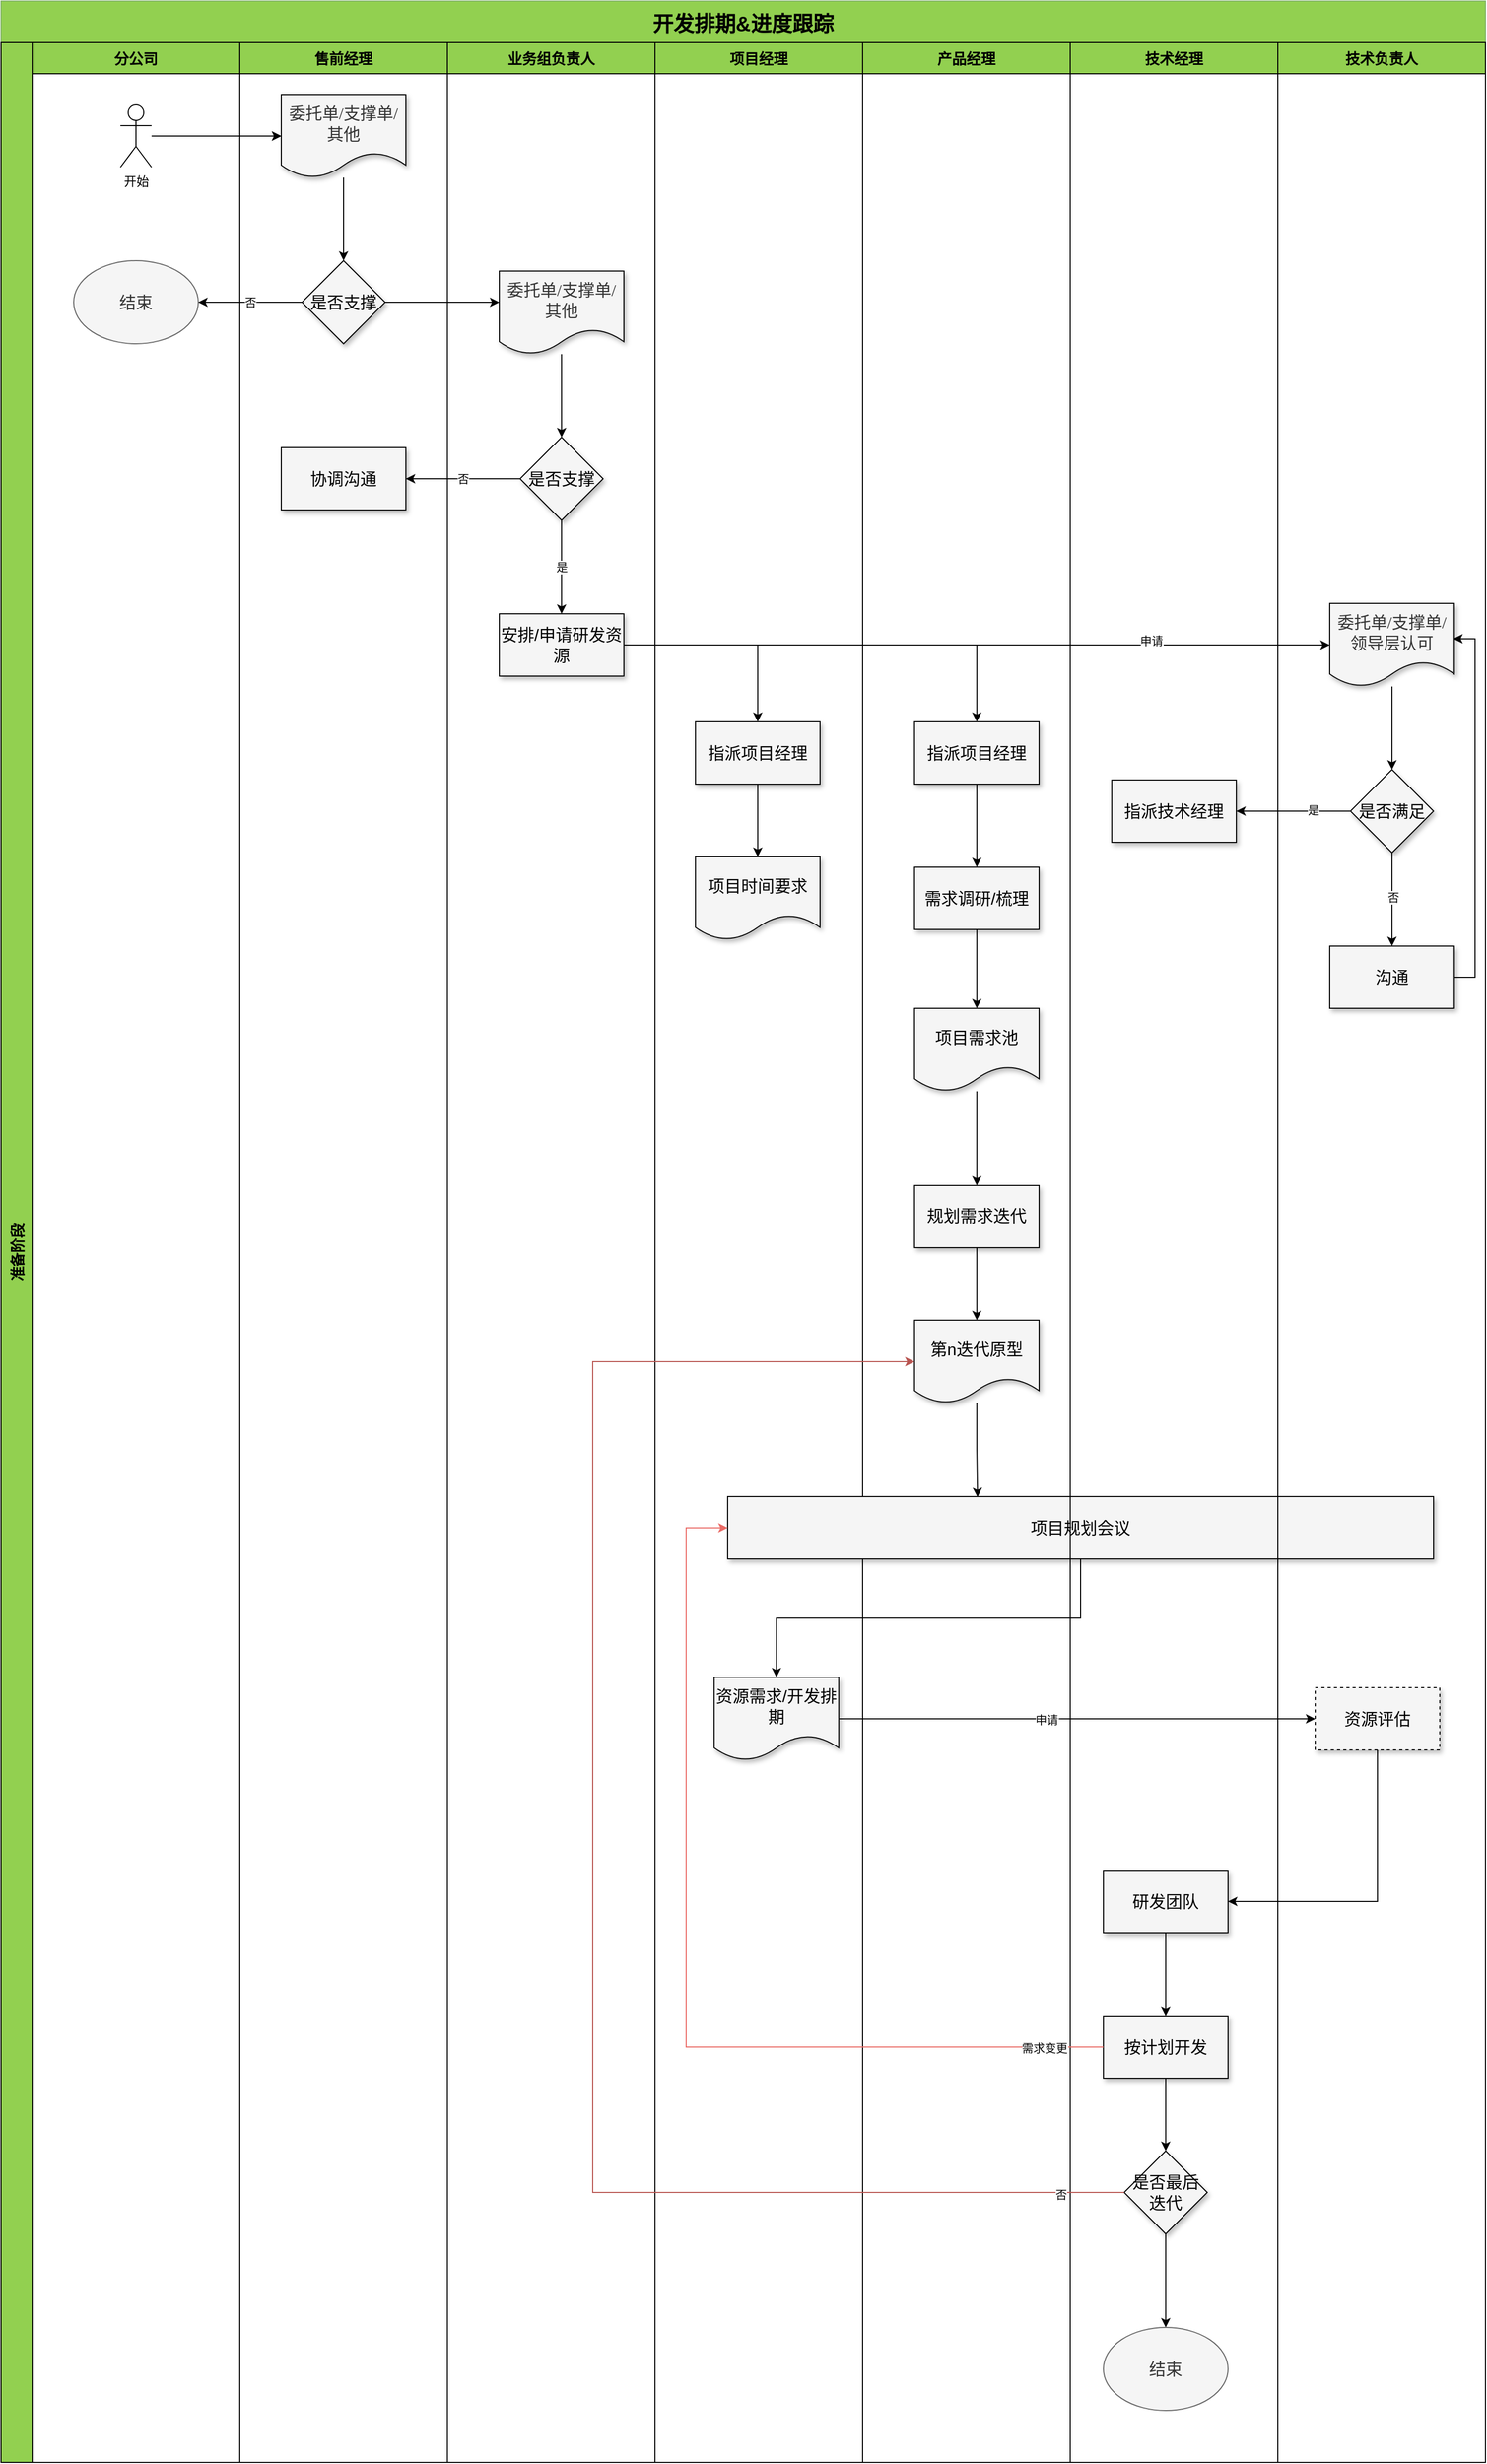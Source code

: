 <mxfile version="21.3.7" type="github">
  <diagram id="Nbi2OOFG4A7icGLgDpQb" name="第 1 页">
    <mxGraphModel dx="1434" dy="807" grid="1" gridSize="10" guides="1" tooltips="1" connect="1" arrows="1" fold="1" page="1" pageScale="1" pageWidth="827" pageHeight="1169" background="none" math="0" shadow="0">
      <root>
        <mxCell id="0" />
        <mxCell id="1" parent="0" />
        <mxCell id="kk27pRFW-uQP8ShshRhL-2" value="开发排期&amp;进度跟踪" style="swimlane;childLayout=stackLayout;resizeParent=1;resizeParentMax=0;horizontal=1;startSize=40;horizontalStack=0;fillColor=#92D050;strokeColor=#82b366;fontSize=20;spacingTop=4;spacingBottom=4;swimlaneFillColor=none;arcSize=15;perimeterSpacing=0;gradientColor=none;spacing=2;" parent="1" vertex="1">
          <mxGeometry x="20" y="60" width="1430" height="2370" as="geometry">
            <mxRectangle x="220" y="250" width="100" height="30" as="alternateBounds" />
          </mxGeometry>
        </mxCell>
        <mxCell id="kk27pRFW-uQP8ShshRhL-3" value="准备阶段" style="swimlane;startSize=30;horizontal=0;fillColor=#92D050;fontSize=14;" parent="kk27pRFW-uQP8ShshRhL-2" vertex="1">
          <mxGeometry y="40" width="1430" height="2330" as="geometry" />
        </mxCell>
        <mxCell id="OawIMf_CP--zUOg47wnV-12" value="分公司" style="swimlane;startSize=30;fillColor=#92D050;fontSize=14;" parent="kk27pRFW-uQP8ShshRhL-3" vertex="1">
          <mxGeometry x="30" width="200" height="2330" as="geometry" />
        </mxCell>
        <mxCell id="3Ep8Qb1cGVb_W9g0E4yR-1" value="开始" style="shape=umlActor;verticalLabelPosition=bottom;verticalAlign=top;html=1;outlineConnect=0;" vertex="1" parent="OawIMf_CP--zUOg47wnV-12">
          <mxGeometry x="85" y="60" width="30" height="60" as="geometry" />
        </mxCell>
        <mxCell id="3Ep8Qb1cGVb_W9g0E4yR-24" value="结束" style="ellipse;whiteSpace=wrap;html=1;fillColor=#f5f5f5;fontColor=#333333;strokeColor=#666666;fontSize=16;" vertex="1" parent="OawIMf_CP--zUOg47wnV-12">
          <mxGeometry x="40" y="210" width="120" height="80" as="geometry" />
        </mxCell>
        <mxCell id="3Ep8Qb1cGVb_W9g0E4yR-5" value="售前经理" style="swimlane;startSize=30;fillColor=#92D050;fontSize=14;" vertex="1" parent="kk27pRFW-uQP8ShshRhL-3">
          <mxGeometry x="230" width="200" height="2330" as="geometry" />
        </mxCell>
        <mxCell id="3Ep8Qb1cGVb_W9g0E4yR-23" value="" style="edgeStyle=orthogonalEdgeStyle;rounded=0;orthogonalLoop=1;jettySize=auto;html=1;" edge="1" parent="3Ep8Qb1cGVb_W9g0E4yR-5" source="OPbE7t7HaxnLKORAEwCf-114" target="3Ep8Qb1cGVb_W9g0E4yR-22">
          <mxGeometry relative="1" as="geometry" />
        </mxCell>
        <mxCell id="OPbE7t7HaxnLKORAEwCf-114" value="&lt;font face=&quot;Microsoft YaHei-2&quot; color=&quot;#333333&quot;&gt;&lt;span style=&quot;font-size: 16px;&quot;&gt;委托单/支撑单/其他&lt;/span&gt;&lt;/font&gt;" style="shape=document;whiteSpace=wrap;html=1;boundedLbl=1;shadow=1;sketch=0;fontSize=12;fontColor=#FFC000;fillColor=#F5F5F5;" parent="3Ep8Qb1cGVb_W9g0E4yR-5" vertex="1">
          <mxGeometry x="40" y="50" width="120" height="80" as="geometry" />
        </mxCell>
        <mxCell id="3Ep8Qb1cGVb_W9g0E4yR-22" value="是否支撑" style="rhombus;whiteSpace=wrap;html=1;fillColor=#F5F5F5;fontColor=#000000;shadow=1;sketch=0;fontSize=16;" vertex="1" parent="3Ep8Qb1cGVb_W9g0E4yR-5">
          <mxGeometry x="60" y="210" width="80" height="80" as="geometry" />
        </mxCell>
        <mxCell id="3Ep8Qb1cGVb_W9g0E4yR-92" value="协调沟通" style="whiteSpace=wrap;html=1;fontSize=16;fillColor=#F5F5F5;fontColor=#000000;shadow=1;sketch=0;" vertex="1" parent="3Ep8Qb1cGVb_W9g0E4yR-5">
          <mxGeometry x="40" y="390" width="120" height="60" as="geometry" />
        </mxCell>
        <mxCell id="3Ep8Qb1cGVb_W9g0E4yR-10" value="业务组负责人" style="swimlane;startSize=30;fillColor=#92D050;fontSize=14;" vertex="1" parent="kk27pRFW-uQP8ShshRhL-3">
          <mxGeometry x="430" width="200" height="2330" as="geometry" />
        </mxCell>
        <mxCell id="3Ep8Qb1cGVb_W9g0E4yR-31" value="" style="edgeStyle=orthogonalEdgeStyle;rounded=0;orthogonalLoop=1;jettySize=auto;html=1;" edge="1" parent="3Ep8Qb1cGVb_W9g0E4yR-10" source="3Ep8Qb1cGVb_W9g0E4yR-28" target="3Ep8Qb1cGVb_W9g0E4yR-30">
          <mxGeometry relative="1" as="geometry" />
        </mxCell>
        <mxCell id="3Ep8Qb1cGVb_W9g0E4yR-28" value="&lt;font face=&quot;Microsoft YaHei-2&quot; color=&quot;#333333&quot;&gt;&lt;span style=&quot;font-size: 16px;&quot;&gt;委托单/支撑单/其他&lt;/span&gt;&lt;/font&gt;" style="shape=document;whiteSpace=wrap;html=1;boundedLbl=1;shadow=1;sketch=0;fontSize=12;fontColor=#FFC000;fillColor=#F5F5F5;" vertex="1" parent="3Ep8Qb1cGVb_W9g0E4yR-10">
          <mxGeometry x="50" y="220" width="120" height="80" as="geometry" />
        </mxCell>
        <mxCell id="3Ep8Qb1cGVb_W9g0E4yR-35" value="是" style="edgeStyle=orthogonalEdgeStyle;rounded=0;orthogonalLoop=1;jettySize=auto;html=1;" edge="1" parent="3Ep8Qb1cGVb_W9g0E4yR-10" source="3Ep8Qb1cGVb_W9g0E4yR-30" target="3Ep8Qb1cGVb_W9g0E4yR-34">
          <mxGeometry relative="1" as="geometry" />
        </mxCell>
        <mxCell id="3Ep8Qb1cGVb_W9g0E4yR-30" value="是否支撑" style="rhombus;whiteSpace=wrap;html=1;fillColor=#F5F5F5;fontColor=#000000;shadow=1;sketch=0;fontSize=16;" vertex="1" parent="3Ep8Qb1cGVb_W9g0E4yR-10">
          <mxGeometry x="70" y="380" width="80" height="80" as="geometry" />
        </mxCell>
        <mxCell id="3Ep8Qb1cGVb_W9g0E4yR-34" value="安排/申请研发资源" style="whiteSpace=wrap;html=1;fontSize=16;fillColor=#F5F5F5;fontColor=#000000;shadow=1;sketch=0;" vertex="1" parent="3Ep8Qb1cGVb_W9g0E4yR-10">
          <mxGeometry x="50" y="550" width="120" height="60" as="geometry" />
        </mxCell>
        <mxCell id="3Ep8Qb1cGVb_W9g0E4yR-11" value="项目经理" style="swimlane;startSize=30;fillColor=#92D050;fontSize=14;" vertex="1" parent="kk27pRFW-uQP8ShshRhL-3">
          <mxGeometry x="630" width="200" height="2330" as="geometry" />
        </mxCell>
        <mxCell id="3Ep8Qb1cGVb_W9g0E4yR-56" value="" style="edgeStyle=orthogonalEdgeStyle;rounded=0;orthogonalLoop=1;jettySize=auto;html=1;" edge="1" parent="3Ep8Qb1cGVb_W9g0E4yR-11" source="3Ep8Qb1cGVb_W9g0E4yR-36" target="3Ep8Qb1cGVb_W9g0E4yR-55">
          <mxGeometry relative="1" as="geometry" />
        </mxCell>
        <mxCell id="3Ep8Qb1cGVb_W9g0E4yR-36" value="指派项目经理" style="whiteSpace=wrap;html=1;fontSize=16;fillColor=#F5F5F5;fontColor=#000000;shadow=1;sketch=0;" vertex="1" parent="3Ep8Qb1cGVb_W9g0E4yR-11">
          <mxGeometry x="39" y="654" width="120" height="60" as="geometry" />
        </mxCell>
        <mxCell id="3Ep8Qb1cGVb_W9g0E4yR-55" value="项目时间要求" style="shape=document;whiteSpace=wrap;html=1;boundedLbl=1;fontSize=16;fillColor=#F5F5F5;fontColor=#000000;shadow=1;sketch=0;" vertex="1" parent="3Ep8Qb1cGVb_W9g0E4yR-11">
          <mxGeometry x="39" y="784" width="120" height="80" as="geometry" />
        </mxCell>
        <mxCell id="3Ep8Qb1cGVb_W9g0E4yR-57" value="资源需求/开发排期" style="shape=document;whiteSpace=wrap;html=1;boundedLbl=1;fontSize=16;fillColor=#F5F5F5;fontColor=#000000;shadow=1;sketch=0;" vertex="1" parent="3Ep8Qb1cGVb_W9g0E4yR-11">
          <mxGeometry x="57" y="1574" width="120" height="80" as="geometry" />
        </mxCell>
        <mxCell id="3Ep8Qb1cGVb_W9g0E4yR-12" value="产品经理" style="swimlane;startSize=30;fillColor=#92D050;fontSize=14;" vertex="1" parent="kk27pRFW-uQP8ShshRhL-3">
          <mxGeometry x="830" width="200" height="2330" as="geometry" />
        </mxCell>
        <mxCell id="3Ep8Qb1cGVb_W9g0E4yR-42" value="" style="edgeStyle=orthogonalEdgeStyle;rounded=0;orthogonalLoop=1;jettySize=auto;html=1;" edge="1" parent="3Ep8Qb1cGVb_W9g0E4yR-12" source="3Ep8Qb1cGVb_W9g0E4yR-37" target="3Ep8Qb1cGVb_W9g0E4yR-41">
          <mxGeometry relative="1" as="geometry" />
        </mxCell>
        <mxCell id="3Ep8Qb1cGVb_W9g0E4yR-37" value="指派项目经理" style="whiteSpace=wrap;html=1;fontSize=16;fillColor=#F5F5F5;fontColor=#000000;shadow=1;sketch=0;" vertex="1" parent="3Ep8Qb1cGVb_W9g0E4yR-12">
          <mxGeometry x="50" y="654" width="120" height="60" as="geometry" />
        </mxCell>
        <mxCell id="3Ep8Qb1cGVb_W9g0E4yR-62" style="edgeStyle=orthogonalEdgeStyle;rounded=0;orthogonalLoop=1;jettySize=auto;html=1;exitX=0.5;exitY=1;exitDx=0;exitDy=0;entryX=0.5;entryY=0;entryDx=0;entryDy=0;" edge="1" parent="3Ep8Qb1cGVb_W9g0E4yR-12" source="3Ep8Qb1cGVb_W9g0E4yR-41" target="3Ep8Qb1cGVb_W9g0E4yR-43">
          <mxGeometry relative="1" as="geometry" />
        </mxCell>
        <mxCell id="3Ep8Qb1cGVb_W9g0E4yR-41" value="需求调研/梳理" style="whiteSpace=wrap;html=1;fontSize=16;fillColor=#F5F5F5;fontColor=#000000;shadow=1;sketch=0;" vertex="1" parent="3Ep8Qb1cGVb_W9g0E4yR-12">
          <mxGeometry x="50" y="794" width="120" height="60" as="geometry" />
        </mxCell>
        <mxCell id="3Ep8Qb1cGVb_W9g0E4yR-64" value="" style="edgeStyle=orthogonalEdgeStyle;rounded=0;orthogonalLoop=1;jettySize=auto;html=1;" edge="1" parent="3Ep8Qb1cGVb_W9g0E4yR-12" source="3Ep8Qb1cGVb_W9g0E4yR-43" target="3Ep8Qb1cGVb_W9g0E4yR-63">
          <mxGeometry relative="1" as="geometry" />
        </mxCell>
        <mxCell id="3Ep8Qb1cGVb_W9g0E4yR-43" value="项目需求池" style="shape=document;whiteSpace=wrap;html=1;boundedLbl=1;fontSize=16;fillColor=#F5F5F5;fontColor=#000000;shadow=1;sketch=0;" vertex="1" parent="3Ep8Qb1cGVb_W9g0E4yR-12">
          <mxGeometry x="50" y="930" width="120" height="80" as="geometry" />
        </mxCell>
        <mxCell id="3Ep8Qb1cGVb_W9g0E4yR-66" value="" style="edgeStyle=orthogonalEdgeStyle;rounded=0;orthogonalLoop=1;jettySize=auto;html=1;" edge="1" parent="3Ep8Qb1cGVb_W9g0E4yR-12" source="3Ep8Qb1cGVb_W9g0E4yR-63" target="3Ep8Qb1cGVb_W9g0E4yR-65">
          <mxGeometry relative="1" as="geometry" />
        </mxCell>
        <mxCell id="3Ep8Qb1cGVb_W9g0E4yR-63" value="规划需求迭代" style="whiteSpace=wrap;html=1;fontSize=16;fillColor=#F5F5F5;fontColor=#000000;shadow=1;sketch=0;" vertex="1" parent="3Ep8Qb1cGVb_W9g0E4yR-12">
          <mxGeometry x="50" y="1100" width="120" height="60" as="geometry" />
        </mxCell>
        <mxCell id="3Ep8Qb1cGVb_W9g0E4yR-68" value="" style="edgeStyle=orthogonalEdgeStyle;rounded=0;orthogonalLoop=1;jettySize=auto;html=1;entryX=0.354;entryY=0.008;entryDx=0;entryDy=0;entryPerimeter=0;" edge="1" parent="3Ep8Qb1cGVb_W9g0E4yR-12" source="3Ep8Qb1cGVb_W9g0E4yR-65" target="3Ep8Qb1cGVb_W9g0E4yR-67">
          <mxGeometry relative="1" as="geometry" />
        </mxCell>
        <mxCell id="3Ep8Qb1cGVb_W9g0E4yR-65" value="第n迭代原型" style="shape=document;whiteSpace=wrap;html=1;boundedLbl=1;fontSize=16;fillColor=#F5F5F5;fontColor=#000000;shadow=1;sketch=0;" vertex="1" parent="3Ep8Qb1cGVb_W9g0E4yR-12">
          <mxGeometry x="50" y="1230" width="120" height="80" as="geometry" />
        </mxCell>
        <mxCell id="3Ep8Qb1cGVb_W9g0E4yR-67" value="项目规划会议" style="whiteSpace=wrap;html=1;fontSize=16;fillColor=#F5F5F5;fontColor=#000000;shadow=1;sketch=0;" vertex="1" parent="3Ep8Qb1cGVb_W9g0E4yR-12">
          <mxGeometry x="-130" y="1400" width="680" height="60" as="geometry" />
        </mxCell>
        <mxCell id="3Ep8Qb1cGVb_W9g0E4yR-13" value="技术经理" style="swimlane;startSize=30;fillColor=#92D050;fontSize=14;" vertex="1" parent="kk27pRFW-uQP8ShshRhL-3">
          <mxGeometry x="1030" width="200" height="2330" as="geometry" />
        </mxCell>
        <mxCell id="3Ep8Qb1cGVb_W9g0E4yR-48" value="指派技术经理" style="whiteSpace=wrap;html=1;fontSize=16;fillColor=#F5F5F5;fontColor=#000000;shadow=1;sketch=0;" vertex="1" parent="3Ep8Qb1cGVb_W9g0E4yR-13">
          <mxGeometry x="40" y="710" width="120" height="60" as="geometry" />
        </mxCell>
        <mxCell id="3Ep8Qb1cGVb_W9g0E4yR-80" value="" style="edgeStyle=orthogonalEdgeStyle;rounded=0;orthogonalLoop=1;jettySize=auto;html=1;" edge="1" parent="3Ep8Qb1cGVb_W9g0E4yR-13" source="3Ep8Qb1cGVb_W9g0E4yR-70" target="3Ep8Qb1cGVb_W9g0E4yR-79">
          <mxGeometry relative="1" as="geometry" />
        </mxCell>
        <mxCell id="3Ep8Qb1cGVb_W9g0E4yR-70" value="研发团队" style="whiteSpace=wrap;html=1;fontSize=16;fillColor=#F5F5F5;fontColor=#000000;shadow=1;sketch=0;" vertex="1" parent="3Ep8Qb1cGVb_W9g0E4yR-13">
          <mxGeometry x="32" y="1760" width="120" height="60" as="geometry" />
        </mxCell>
        <mxCell id="3Ep8Qb1cGVb_W9g0E4yR-85" value="" style="edgeStyle=orthogonalEdgeStyle;rounded=0;orthogonalLoop=1;jettySize=auto;html=1;" edge="1" parent="3Ep8Qb1cGVb_W9g0E4yR-13" source="3Ep8Qb1cGVb_W9g0E4yR-79" target="3Ep8Qb1cGVb_W9g0E4yR-84">
          <mxGeometry relative="1" as="geometry" />
        </mxCell>
        <mxCell id="3Ep8Qb1cGVb_W9g0E4yR-79" value="按计划开发" style="whiteSpace=wrap;html=1;fontSize=16;fillColor=#F5F5F5;fontColor=#000000;shadow=1;sketch=0;" vertex="1" parent="3Ep8Qb1cGVb_W9g0E4yR-13">
          <mxGeometry x="32" y="1900" width="120" height="60" as="geometry" />
        </mxCell>
        <mxCell id="3Ep8Qb1cGVb_W9g0E4yR-91" style="edgeStyle=orthogonalEdgeStyle;rounded=0;orthogonalLoop=1;jettySize=auto;html=1;exitX=0.5;exitY=1;exitDx=0;exitDy=0;entryX=0.5;entryY=0;entryDx=0;entryDy=0;" edge="1" parent="3Ep8Qb1cGVb_W9g0E4yR-13" source="3Ep8Qb1cGVb_W9g0E4yR-84" target="3Ep8Qb1cGVb_W9g0E4yR-88">
          <mxGeometry relative="1" as="geometry" />
        </mxCell>
        <mxCell id="3Ep8Qb1cGVb_W9g0E4yR-84" value="是否最后迭代" style="rhombus;whiteSpace=wrap;html=1;fontSize=16;fillColor=#F5F5F5;fontColor=#000000;shadow=1;sketch=0;" vertex="1" parent="3Ep8Qb1cGVb_W9g0E4yR-13">
          <mxGeometry x="52" y="2030" width="80" height="80" as="geometry" />
        </mxCell>
        <mxCell id="3Ep8Qb1cGVb_W9g0E4yR-88" value="结束" style="ellipse;whiteSpace=wrap;html=1;fillColor=#f5f5f5;fontColor=#333333;strokeColor=#666666;fontSize=16;" vertex="1" parent="3Ep8Qb1cGVb_W9g0E4yR-13">
          <mxGeometry x="32" y="2200" width="120" height="80" as="geometry" />
        </mxCell>
        <mxCell id="3Ep8Qb1cGVb_W9g0E4yR-19" value="技术负责人" style="swimlane;startSize=30;fillColor=#92D050;fontSize=14;" vertex="1" parent="kk27pRFW-uQP8ShshRhL-3">
          <mxGeometry x="1230" width="200" height="2330" as="geometry" />
        </mxCell>
        <mxCell id="3Ep8Qb1cGVb_W9g0E4yR-47" value="" style="edgeStyle=orthogonalEdgeStyle;rounded=0;orthogonalLoop=1;jettySize=auto;html=1;" edge="1" parent="3Ep8Qb1cGVb_W9g0E4yR-19" source="3Ep8Qb1cGVb_W9g0E4yR-32" target="3Ep8Qb1cGVb_W9g0E4yR-46">
          <mxGeometry relative="1" as="geometry" />
        </mxCell>
        <mxCell id="3Ep8Qb1cGVb_W9g0E4yR-32" value="&lt;font face=&quot;Microsoft YaHei-2&quot; color=&quot;#333333&quot;&gt;&lt;span style=&quot;font-size: 16px;&quot;&gt;委托单/支撑单/领导层认可&lt;/span&gt;&lt;/font&gt;" style="shape=document;whiteSpace=wrap;html=1;boundedLbl=1;shadow=1;sketch=0;fontSize=12;fontColor=#FFC000;fillColor=#F5F5F5;" vertex="1" parent="3Ep8Qb1cGVb_W9g0E4yR-19">
          <mxGeometry x="50" y="540" width="120" height="80" as="geometry" />
        </mxCell>
        <mxCell id="3Ep8Qb1cGVb_W9g0E4yR-52" value="" style="edgeStyle=orthogonalEdgeStyle;rounded=0;orthogonalLoop=1;jettySize=auto;html=1;" edge="1" parent="3Ep8Qb1cGVb_W9g0E4yR-19" source="3Ep8Qb1cGVb_W9g0E4yR-46" target="3Ep8Qb1cGVb_W9g0E4yR-51">
          <mxGeometry relative="1" as="geometry" />
        </mxCell>
        <mxCell id="3Ep8Qb1cGVb_W9g0E4yR-53" value="否" style="edgeLabel;html=1;align=center;verticalAlign=middle;resizable=0;points=[];" vertex="1" connectable="0" parent="3Ep8Qb1cGVb_W9g0E4yR-52">
          <mxGeometry x="-0.044" y="1" relative="1" as="geometry">
            <mxPoint as="offset" />
          </mxGeometry>
        </mxCell>
        <mxCell id="3Ep8Qb1cGVb_W9g0E4yR-46" value="是否满足" style="rhombus;whiteSpace=wrap;html=1;fillColor=#F5F5F5;fontColor=#000000;shadow=1;sketch=0;fontSize=16;" vertex="1" parent="3Ep8Qb1cGVb_W9g0E4yR-19">
          <mxGeometry x="70" y="700" width="80" height="80" as="geometry" />
        </mxCell>
        <mxCell id="3Ep8Qb1cGVb_W9g0E4yR-54" style="edgeStyle=orthogonalEdgeStyle;rounded=0;orthogonalLoop=1;jettySize=auto;html=1;exitX=1;exitY=0.5;exitDx=0;exitDy=0;entryX=0.992;entryY=0.425;entryDx=0;entryDy=0;entryPerimeter=0;" edge="1" parent="3Ep8Qb1cGVb_W9g0E4yR-19" source="3Ep8Qb1cGVb_W9g0E4yR-51" target="3Ep8Qb1cGVb_W9g0E4yR-32">
          <mxGeometry relative="1" as="geometry" />
        </mxCell>
        <mxCell id="3Ep8Qb1cGVb_W9g0E4yR-51" value="沟通" style="whiteSpace=wrap;html=1;fontSize=16;fillColor=#F5F5F5;fontColor=#000000;shadow=1;sketch=0;" vertex="1" parent="3Ep8Qb1cGVb_W9g0E4yR-19">
          <mxGeometry x="50" y="870" width="120" height="60" as="geometry" />
        </mxCell>
        <mxCell id="3Ep8Qb1cGVb_W9g0E4yR-72" value="资源评估" style="whiteSpace=wrap;html=1;fontSize=16;fillColor=#F5F5F5;fontColor=#000000;shadow=1;sketch=0;dashed=1;" vertex="1" parent="3Ep8Qb1cGVb_W9g0E4yR-19">
          <mxGeometry x="36" y="1584" width="120" height="60" as="geometry" />
        </mxCell>
        <mxCell id="3Ep8Qb1cGVb_W9g0E4yR-3" value="" style="edgeStyle=orthogonalEdgeStyle;rounded=0;orthogonalLoop=1;jettySize=auto;html=1;" edge="1" parent="kk27pRFW-uQP8ShshRhL-3" source="3Ep8Qb1cGVb_W9g0E4yR-1" target="OPbE7t7HaxnLKORAEwCf-114">
          <mxGeometry relative="1" as="geometry" />
        </mxCell>
        <mxCell id="3Ep8Qb1cGVb_W9g0E4yR-4" value="" style="edgeStyle=orthogonalEdgeStyle;rounded=0;orthogonalLoop=1;jettySize=auto;html=1;" edge="1" parent="kk27pRFW-uQP8ShshRhL-3" source="3Ep8Qb1cGVb_W9g0E4yR-1" target="OPbE7t7HaxnLKORAEwCf-114">
          <mxGeometry relative="1" as="geometry" />
        </mxCell>
        <mxCell id="3Ep8Qb1cGVb_W9g0E4yR-25" value="否" style="edgeStyle=orthogonalEdgeStyle;rounded=0;orthogonalLoop=1;jettySize=auto;html=1;exitX=0;exitY=0.5;exitDx=0;exitDy=0;entryX=1;entryY=0.5;entryDx=0;entryDy=0;" edge="1" parent="kk27pRFW-uQP8ShshRhL-3" source="3Ep8Qb1cGVb_W9g0E4yR-22" target="3Ep8Qb1cGVb_W9g0E4yR-24">
          <mxGeometry relative="1" as="geometry" />
        </mxCell>
        <mxCell id="3Ep8Qb1cGVb_W9g0E4yR-29" style="edgeStyle=orthogonalEdgeStyle;rounded=0;orthogonalLoop=1;jettySize=auto;html=1;exitX=1;exitY=0.5;exitDx=0;exitDy=0;entryX=0;entryY=0.375;entryDx=0;entryDy=0;entryPerimeter=0;" edge="1" parent="kk27pRFW-uQP8ShshRhL-3" source="3Ep8Qb1cGVb_W9g0E4yR-22" target="3Ep8Qb1cGVb_W9g0E4yR-28">
          <mxGeometry relative="1" as="geometry" />
        </mxCell>
        <mxCell id="3Ep8Qb1cGVb_W9g0E4yR-33" value="" style="edgeStyle=orthogonalEdgeStyle;rounded=0;orthogonalLoop=1;jettySize=auto;html=1;exitX=1;exitY=0.5;exitDx=0;exitDy=0;entryX=0;entryY=0.5;entryDx=0;entryDy=0;" edge="1" parent="kk27pRFW-uQP8ShshRhL-3" source="3Ep8Qb1cGVb_W9g0E4yR-34" target="3Ep8Qb1cGVb_W9g0E4yR-32">
          <mxGeometry relative="1" as="geometry">
            <Array as="points">
              <mxPoint x="1280" y="580" />
            </Array>
          </mxGeometry>
        </mxCell>
        <mxCell id="3Ep8Qb1cGVb_W9g0E4yR-45" value="申请" style="edgeLabel;html=1;align=center;verticalAlign=middle;resizable=0;points=[];" vertex="1" connectable="0" parent="3Ep8Qb1cGVb_W9g0E4yR-33">
          <mxGeometry x="0.494" y="4" relative="1" as="geometry">
            <mxPoint as="offset" />
          </mxGeometry>
        </mxCell>
        <mxCell id="3Ep8Qb1cGVb_W9g0E4yR-39" style="edgeStyle=orthogonalEdgeStyle;rounded=0;orthogonalLoop=1;jettySize=auto;html=1;exitX=1;exitY=0.5;exitDx=0;exitDy=0;entryX=0.5;entryY=0;entryDx=0;entryDy=0;" edge="1" parent="kk27pRFW-uQP8ShshRhL-3" source="3Ep8Qb1cGVb_W9g0E4yR-34" target="3Ep8Qb1cGVb_W9g0E4yR-37">
          <mxGeometry relative="1" as="geometry" />
        </mxCell>
        <mxCell id="3Ep8Qb1cGVb_W9g0E4yR-40" style="edgeStyle=orthogonalEdgeStyle;rounded=0;orthogonalLoop=1;jettySize=auto;html=1;exitX=1;exitY=0.5;exitDx=0;exitDy=0;entryX=0.5;entryY=0;entryDx=0;entryDy=0;" edge="1" parent="kk27pRFW-uQP8ShshRhL-3" source="3Ep8Qb1cGVb_W9g0E4yR-34" target="3Ep8Qb1cGVb_W9g0E4yR-36">
          <mxGeometry relative="1" as="geometry" />
        </mxCell>
        <mxCell id="3Ep8Qb1cGVb_W9g0E4yR-49" style="edgeStyle=orthogonalEdgeStyle;rounded=0;orthogonalLoop=1;jettySize=auto;html=1;exitX=0;exitY=0.5;exitDx=0;exitDy=0;entryX=1;entryY=0.5;entryDx=0;entryDy=0;" edge="1" parent="kk27pRFW-uQP8ShshRhL-3" source="3Ep8Qb1cGVb_W9g0E4yR-46" target="3Ep8Qb1cGVb_W9g0E4yR-48">
          <mxGeometry relative="1" as="geometry" />
        </mxCell>
        <mxCell id="3Ep8Qb1cGVb_W9g0E4yR-50" value="是" style="edgeLabel;html=1;align=center;verticalAlign=middle;resizable=0;points=[];" vertex="1" connectable="0" parent="3Ep8Qb1cGVb_W9g0E4yR-49">
          <mxGeometry x="-0.345" y="-1" relative="1" as="geometry">
            <mxPoint as="offset" />
          </mxGeometry>
        </mxCell>
        <mxCell id="3Ep8Qb1cGVb_W9g0E4yR-74" style="edgeStyle=orthogonalEdgeStyle;rounded=0;orthogonalLoop=1;jettySize=auto;html=1;exitX=1;exitY=0.5;exitDx=0;exitDy=0;" edge="1" parent="kk27pRFW-uQP8ShshRhL-3" source="3Ep8Qb1cGVb_W9g0E4yR-57" target="3Ep8Qb1cGVb_W9g0E4yR-72">
          <mxGeometry relative="1" as="geometry" />
        </mxCell>
        <mxCell id="3Ep8Qb1cGVb_W9g0E4yR-78" value="申请" style="edgeLabel;html=1;align=center;verticalAlign=middle;resizable=0;points=[];" vertex="1" connectable="0" parent="3Ep8Qb1cGVb_W9g0E4yR-74">
          <mxGeometry x="-0.129" relative="1" as="geometry">
            <mxPoint y="1" as="offset" />
          </mxGeometry>
        </mxCell>
        <mxCell id="3Ep8Qb1cGVb_W9g0E4yR-75" style="edgeStyle=orthogonalEdgeStyle;rounded=0;orthogonalLoop=1;jettySize=auto;html=1;exitX=0.5;exitY=1;exitDx=0;exitDy=0;entryX=1;entryY=0.5;entryDx=0;entryDy=0;" edge="1" parent="kk27pRFW-uQP8ShshRhL-3" source="3Ep8Qb1cGVb_W9g0E4yR-72" target="3Ep8Qb1cGVb_W9g0E4yR-70">
          <mxGeometry relative="1" as="geometry" />
        </mxCell>
        <mxCell id="3Ep8Qb1cGVb_W9g0E4yR-81" style="edgeStyle=orthogonalEdgeStyle;rounded=0;orthogonalLoop=1;jettySize=auto;html=1;exitX=0.5;exitY=1;exitDx=0;exitDy=0;entryX=0.5;entryY=0;entryDx=0;entryDy=0;" edge="1" parent="kk27pRFW-uQP8ShshRhL-3" source="3Ep8Qb1cGVb_W9g0E4yR-67" target="3Ep8Qb1cGVb_W9g0E4yR-57">
          <mxGeometry relative="1" as="geometry" />
        </mxCell>
        <mxCell id="3Ep8Qb1cGVb_W9g0E4yR-82" style="edgeStyle=orthogonalEdgeStyle;rounded=0;orthogonalLoop=1;jettySize=auto;html=1;exitX=0;exitY=0.5;exitDx=0;exitDy=0;entryX=0;entryY=0.5;entryDx=0;entryDy=0;strokeColor=#EA6B66;" edge="1" parent="kk27pRFW-uQP8ShshRhL-3" source="3Ep8Qb1cGVb_W9g0E4yR-79" target="3Ep8Qb1cGVb_W9g0E4yR-67">
          <mxGeometry relative="1" as="geometry">
            <Array as="points">
              <mxPoint x="660" y="1930" />
              <mxPoint x="660" y="1430" />
            </Array>
          </mxGeometry>
        </mxCell>
        <mxCell id="3Ep8Qb1cGVb_W9g0E4yR-83" value="需求变更" style="edgeLabel;html=1;align=center;verticalAlign=middle;resizable=0;points=[];" vertex="1" connectable="0" parent="3Ep8Qb1cGVb_W9g0E4yR-82">
          <mxGeometry x="-0.879" y="1" relative="1" as="geometry">
            <mxPoint as="offset" />
          </mxGeometry>
        </mxCell>
        <mxCell id="3Ep8Qb1cGVb_W9g0E4yR-86" style="edgeStyle=orthogonalEdgeStyle;rounded=0;orthogonalLoop=1;jettySize=auto;html=1;exitX=0;exitY=0.5;exitDx=0;exitDy=0;entryX=0;entryY=0.5;entryDx=0;entryDy=0;fillColor=#f8cecc;strokeColor=#b85450;" edge="1" parent="kk27pRFW-uQP8ShshRhL-3" source="3Ep8Qb1cGVb_W9g0E4yR-84" target="3Ep8Qb1cGVb_W9g0E4yR-65">
          <mxGeometry relative="1" as="geometry">
            <Array as="points">
              <mxPoint x="570" y="2070" />
              <mxPoint x="570" y="1270" />
            </Array>
          </mxGeometry>
        </mxCell>
        <mxCell id="3Ep8Qb1cGVb_W9g0E4yR-87" value="否" style="edgeLabel;html=1;align=center;verticalAlign=middle;resizable=0;points=[];" vertex="1" connectable="0" parent="3Ep8Qb1cGVb_W9g0E4yR-86">
          <mxGeometry x="-0.924" y="2" relative="1" as="geometry">
            <mxPoint as="offset" />
          </mxGeometry>
        </mxCell>
        <mxCell id="3Ep8Qb1cGVb_W9g0E4yR-93" value="否" style="edgeStyle=orthogonalEdgeStyle;rounded=0;orthogonalLoop=1;jettySize=auto;html=1;exitX=0;exitY=0.5;exitDx=0;exitDy=0;entryX=1;entryY=0.5;entryDx=0;entryDy=0;" edge="1" parent="kk27pRFW-uQP8ShshRhL-3" source="3Ep8Qb1cGVb_W9g0E4yR-30" target="3Ep8Qb1cGVb_W9g0E4yR-92">
          <mxGeometry relative="1" as="geometry" />
        </mxCell>
      </root>
    </mxGraphModel>
  </diagram>
</mxfile>
